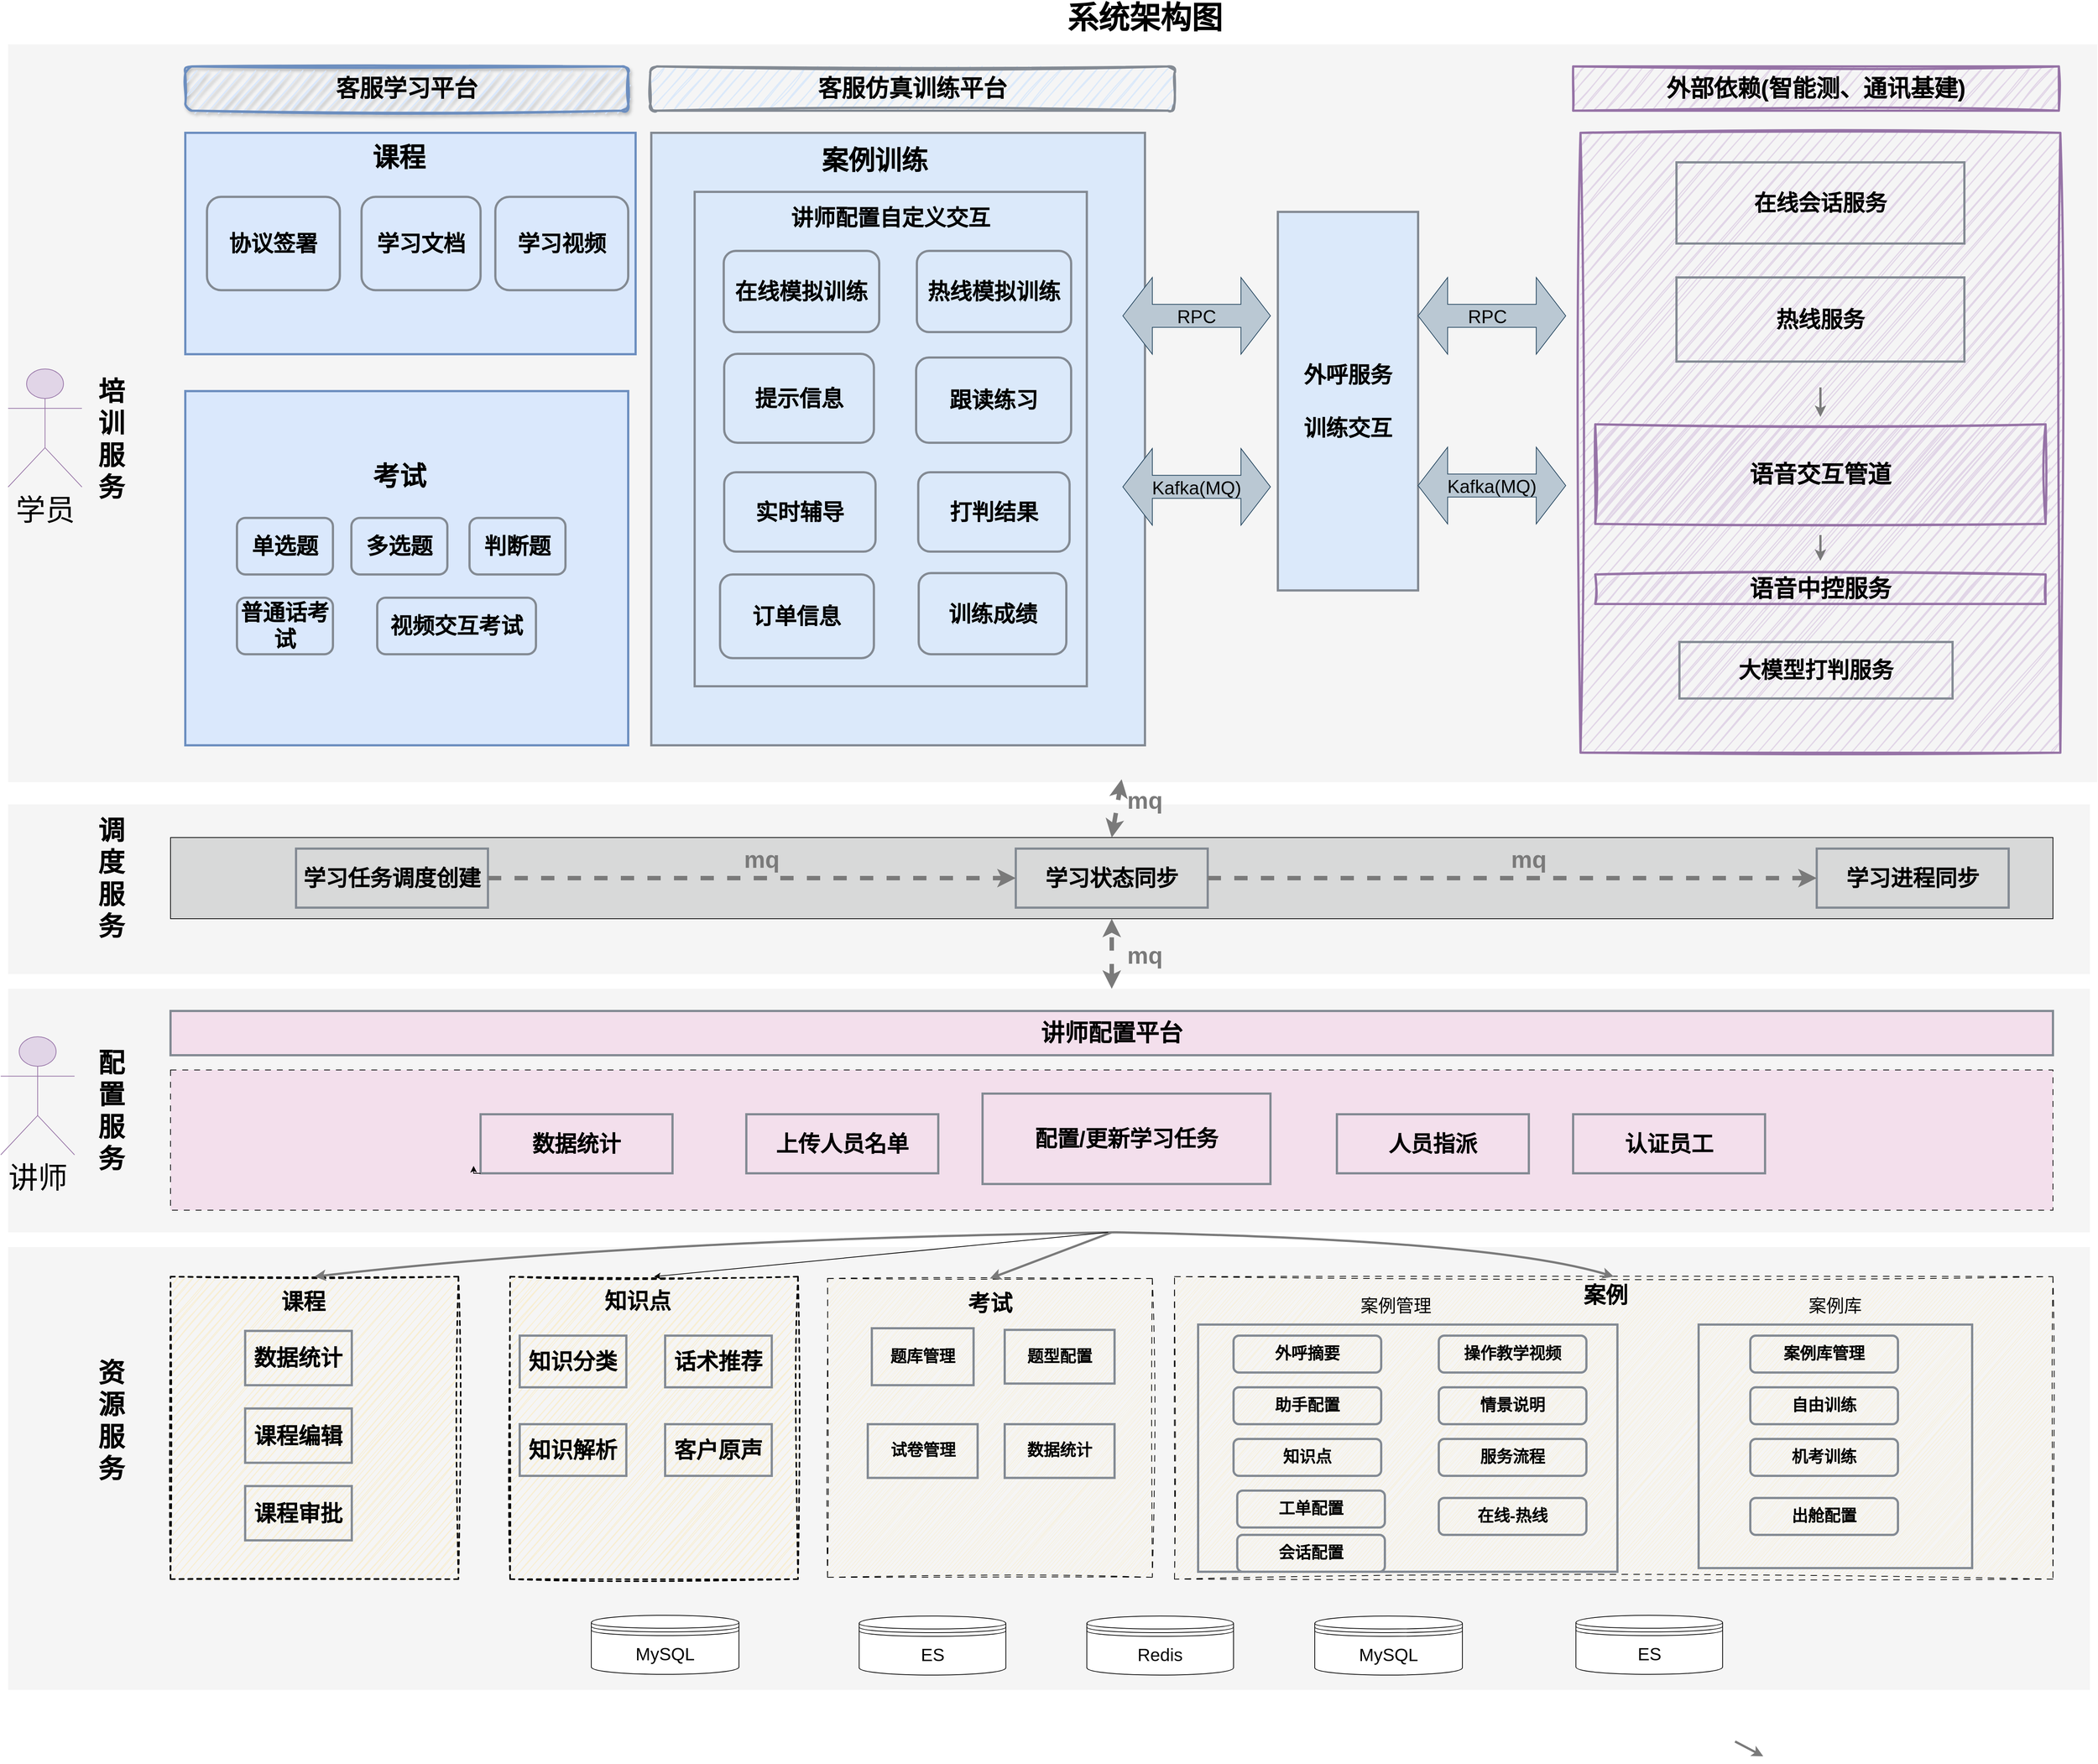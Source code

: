 <mxfile version="24.8.6">
  <diagram name="第 1 页" id="A-eHHzK-GCT5FrcxM3si">
    <mxGraphModel dx="4168" dy="3445" grid="1" gridSize="10" guides="1" tooltips="1" connect="1" arrows="1" fold="1" page="1" pageScale="1" pageWidth="827" pageHeight="1169" math="0" shadow="0">
      <root>
        <mxCell id="0" />
        <mxCell id="1" parent="0" />
        <mxCell id="sV2P0FJGSlzIeBvPtXu7-1" value="" style="rounded=0;whiteSpace=wrap;html=1;strokeColor=none;fillColor=#F5F5F5;" parent="1" vertex="1">
          <mxGeometry x="30" y="670" width="2820" height="600" as="geometry" />
        </mxCell>
        <mxCell id="sV2P0FJGSlzIeBvPtXu7-2" value="" style="rounded=0;whiteSpace=wrap;html=1;dashed=1;dashPattern=8 8;fillColor=#F8EED1;sketch=1;curveFitting=1;jiggle=2;" parent="1" vertex="1">
          <mxGeometry x="1610" y="710" width="1190" height="410" as="geometry" />
        </mxCell>
        <mxCell id="sV2P0FJGSlzIeBvPtXu7-4" value="" style="rounded=0;whiteSpace=wrap;html=1;strokeColor=none;fillColor=#F5F5F5;" parent="1" vertex="1">
          <mxGeometry x="30" y="70" width="2820" height="230" as="geometry" />
        </mxCell>
        <mxCell id="sV2P0FJGSlzIeBvPtXu7-5" value="" style="rounded=0;whiteSpace=wrap;html=1;fillColor=#D8D9D9;" parent="1" vertex="1">
          <mxGeometry x="250" y="115" width="2550" height="110" as="geometry" />
        </mxCell>
        <mxCell id="sV2P0FJGSlzIeBvPtXu7-6" value="" style="rounded=0;whiteSpace=wrap;html=1;strokeColor=none;fillColor=#F5F5F5;" parent="1" vertex="1">
          <mxGeometry x="30" y="320" width="2820" height="330" as="geometry" />
        </mxCell>
        <mxCell id="sV2P0FJGSlzIeBvPtXu7-7" value="" style="rounded=0;whiteSpace=wrap;html=1;strokeColor=none;fillColor=#F5F5F5;" parent="1" vertex="1">
          <mxGeometry x="30" y="-960" width="2830" height="1000" as="geometry" />
        </mxCell>
        <mxCell id="sV2P0FJGSlzIeBvPtXu7-8" value="&lt;b style=&quot;&quot;&gt;&lt;font style=&quot;font-size: 36px;&quot;&gt;资源服务&lt;/font&gt;&lt;/b&gt;" style="text;html=1;align=center;verticalAlign=middle;whiteSpace=wrap;rounded=0;" parent="1" vertex="1">
          <mxGeometry x="150" y="740" width="40" height="330" as="geometry" />
        </mxCell>
        <mxCell id="sV2P0FJGSlzIeBvPtXu7-9" value="&lt;span style=&quot;font-size: 36px;&quot;&gt;&lt;b&gt;培训服务&lt;/b&gt;&lt;/span&gt;" style="text;html=1;align=center;verticalAlign=middle;whiteSpace=wrap;rounded=0;" parent="1" vertex="1">
          <mxGeometry x="150" y="-495" width="40" height="140" as="geometry" />
        </mxCell>
        <mxCell id="sV2P0FJGSlzIeBvPtXu7-10" value="&lt;font size=&quot;1&quot; style=&quot;&quot;&gt;&lt;b style=&quot;font-size: 42px;&quot;&gt;系统架构图&lt;/b&gt;&lt;/font&gt;" style="text;html=1;align=center;verticalAlign=middle;whiteSpace=wrap;rounded=0;" parent="1" vertex="1">
          <mxGeometry x="1365" y="-1010" width="410" height="30" as="geometry" />
        </mxCell>
        <mxCell id="sV2P0FJGSlzIeBvPtXu7-11" value="&lt;font size=&quot;1&quot; style=&quot;&quot;&gt;&lt;b style=&quot;font-size: 32px;&quot;&gt;客服仿真训练平台&lt;/b&gt;&lt;/font&gt;" style="rounded=1;whiteSpace=wrap;html=1;fillColor=#DBE9FA;strokeColor=#838A93;strokeWidth=3;shadow=0;sketch=1;curveFitting=1;jiggle=2;" parent="1" vertex="1">
          <mxGeometry x="900" y="-930" width="710" height="60" as="geometry" />
        </mxCell>
        <mxCell id="sV2P0FJGSlzIeBvPtXu7-12" value="&lt;b style=&quot;&quot;&gt;&lt;font style=&quot;font-size: 32px;&quot;&gt;讲师配置平台&lt;/font&gt;&lt;/b&gt;" style="rounded=0;whiteSpace=wrap;html=1;strokeColor=#838A93;fillColor=#F3DFEC;strokeWidth=3;" parent="1" vertex="1">
          <mxGeometry x="250" y="350" width="2550" height="60" as="geometry" />
        </mxCell>
        <mxCell id="sV2P0FJGSlzIeBvPtXu7-13" value="" style="rounded=0;whiteSpace=wrap;html=1;fillColor=#dae8fc;strokeColor=#6c8ebf;strokeWidth=3;" parent="1" vertex="1">
          <mxGeometry x="270" y="-840" width="610" height="300" as="geometry" />
        </mxCell>
        <mxCell id="sV2P0FJGSlzIeBvPtXu7-14" value="&lt;font size=&quot;1&quot; style=&quot;&quot;&gt;&lt;b style=&quot;font-size: 36px;&quot;&gt;课程&lt;/b&gt;&lt;/font&gt;" style="text;html=1;align=center;verticalAlign=middle;whiteSpace=wrap;rounded=0;" parent="1" vertex="1">
          <mxGeometry x="479.38" y="-821.87" width="161.25" height="30" as="geometry" />
        </mxCell>
        <mxCell id="sV2P0FJGSlzIeBvPtXu7-15" value="&lt;span style=&quot;font-size: 36px;&quot;&gt;&lt;b&gt;调度服务&lt;/b&gt;&lt;/span&gt;" style="text;html=1;align=center;verticalAlign=middle;whiteSpace=wrap;rounded=0;" parent="1" vertex="1">
          <mxGeometry x="150" y="100" width="40" height="140" as="geometry" />
        </mxCell>
        <mxCell id="sV2P0FJGSlzIeBvPtXu7-16" value="&lt;b style=&quot;&quot;&gt;&lt;font style=&quot;font-size: 36px;&quot;&gt;配置服务&lt;/font&gt;&lt;/b&gt;" style="text;html=1;align=center;verticalAlign=middle;whiteSpace=wrap;rounded=0;" parent="1" vertex="1">
          <mxGeometry x="150" y="415" width="40" height="140" as="geometry" />
        </mxCell>
        <mxCell id="sV2P0FJGSlzIeBvPtXu7-18" value="&lt;font size=&quot;1&quot; style=&quot;&quot;&gt;&lt;b style=&quot;font-size: 36px;&quot;&gt;内容包&lt;/b&gt;&lt;/font&gt;" style="text;html=1;align=center;verticalAlign=middle;whiteSpace=wrap;rounded=0;" parent="1" vertex="1">
          <mxGeometry x="2111.25" y="450" width="127.5" height="30" as="geometry" />
        </mxCell>
        <mxCell id="sV2P0FJGSlzIeBvPtXu7-19" value="" style="rounded=0;whiteSpace=wrap;html=1;dashed=1;dashPattern=8 8;fillColor=#F3DFEC;" parent="1" vertex="1">
          <mxGeometry x="250" y="430" width="2550" height="190" as="geometry" />
        </mxCell>
        <mxCell id="sV2P0FJGSlzIeBvPtXu7-22" value="" style="rounded=0;whiteSpace=wrap;html=1;fillColor=#DBE9FA;strokeColor=#838A93;strokeWidth=3;" parent="1" vertex="1">
          <mxGeometry x="901.25" y="-840" width="668.75" height="830" as="geometry" />
        </mxCell>
        <mxCell id="sV2P0FJGSlzIeBvPtXu7-23" value="&lt;b style=&quot;&quot;&gt;&lt;font style=&quot;font-size: 36px;&quot;&gt;案例训练&lt;/font&gt;&lt;/b&gt;" style="text;html=1;align=center;verticalAlign=middle;whiteSpace=wrap;rounded=0;" parent="1" vertex="1">
          <mxGeometry x="1130.93" y="-821.87" width="145.62" height="38.13" as="geometry" />
        </mxCell>
        <mxCell id="sV2P0FJGSlzIeBvPtXu7-24" value="&lt;font size=&quot;1&quot; style=&quot;&quot;&gt;&lt;b style=&quot;font-size: 32px;&quot;&gt;客服学习平台&lt;/b&gt;&lt;/font&gt;" style="rounded=1;whiteSpace=wrap;html=1;fillColor=#dae8fc;strokeColor=#6c8ebf;strokeWidth=3;sketch=1;curveFitting=1;jiggle=2;shadow=1;" parent="1" vertex="1">
          <mxGeometry x="270" y="-930" width="600" height="60" as="geometry" />
        </mxCell>
        <mxCell id="sV2P0FJGSlzIeBvPtXu7-25" value="&lt;span style=&quot;font-size: 30px;&quot;&gt;&lt;b&gt;认证员工&lt;/b&gt;&lt;/span&gt;" style="rounded=0;whiteSpace=wrap;html=1;strokeColor=#838A93;fillColor=none;strokeWidth=3;" parent="1" vertex="1">
          <mxGeometry x="2150" y="490" width="260" height="80" as="geometry" />
        </mxCell>
        <mxCell id="sV2P0FJGSlzIeBvPtXu7-26" value="&lt;b style=&quot;&quot;&gt;&lt;font style=&quot;font-size: 30px;&quot;&gt;数据统计&lt;/font&gt;&lt;/b&gt;" style="rounded=0;whiteSpace=wrap;html=1;strokeColor=#838A93;fillColor=none;strokeWidth=3;" parent="1" vertex="1">
          <mxGeometry x="670" y="490" width="260" height="80" as="geometry" />
        </mxCell>
        <mxCell id="sV2P0FJGSlzIeBvPtXu7-27" value="&lt;b style=&quot;&quot;&gt;&lt;font style=&quot;font-size: 30px;&quot;&gt;人员指派&lt;/font&gt;&lt;/b&gt;" style="rounded=0;whiteSpace=wrap;html=1;strokeColor=#838A93;fillColor=none;strokeWidth=3;" parent="1" vertex="1">
          <mxGeometry x="1830" y="490" width="260" height="80" as="geometry" />
        </mxCell>
        <mxCell id="sV2P0FJGSlzIeBvPtXu7-28" value="&lt;b style=&quot;&quot;&gt;&lt;font style=&quot;font-size: 30px;&quot;&gt;上传人员名单&lt;/font&gt;&lt;/b&gt;" style="rounded=0;whiteSpace=wrap;html=1;strokeColor=#838A93;fillColor=none;strokeWidth=3;" parent="1" vertex="1">
          <mxGeometry x="1030" y="490" width="260" height="80" as="geometry" />
        </mxCell>
        <mxCell id="sV2P0FJGSlzIeBvPtXu7-29" value="&lt;b style=&quot;&quot;&gt;&lt;font style=&quot;font-size: 30px;&quot;&gt;配置/更新学习任务&lt;/font&gt;&lt;/b&gt;" style="rounded=0;whiteSpace=wrap;html=1;strokeColor=#838A93;fillColor=none;strokeWidth=3;" parent="1" vertex="1">
          <mxGeometry x="1350" y="462" width="390" height="122.5" as="geometry" />
        </mxCell>
        <mxCell id="sV2P0FJGSlzIeBvPtXu7-44" value="" style="group;sketch=1;curveFitting=1;jiggle=2;" parent="1" vertex="1" connectable="0">
          <mxGeometry x="1140" y="712.5" width="440" height="405" as="geometry" />
        </mxCell>
        <mxCell id="sV2P0FJGSlzIeBvPtXu7-45" value="" style="rounded=0;whiteSpace=wrap;html=1;dashed=1;dashPattern=8 8;fillColor=#F8EED1;sketch=1;curveFitting=1;jiggle=2;" parent="sV2P0FJGSlzIeBvPtXu7-44" vertex="1">
          <mxGeometry width="440.0" height="405" as="geometry" />
        </mxCell>
        <mxCell id="sV2P0FJGSlzIeBvPtXu7-46" value="&lt;font size=&quot;1&quot; style=&quot;&quot;&gt;&lt;b style=&quot;font-size: 30px;&quot;&gt;考试&lt;/b&gt;&lt;/font&gt;" style="text;html=1;align=center;verticalAlign=middle;whiteSpace=wrap;rounded=0;" parent="sV2P0FJGSlzIeBvPtXu7-44" vertex="1">
          <mxGeometry x="183.554" y="19.286" width="72.892" height="28.929" as="geometry" />
        </mxCell>
        <mxCell id="sV2P0FJGSlzIeBvPtXu7-47" value="&lt;span style=&quot;font-size: 22px;&quot;&gt;&lt;b&gt;题型配置&lt;/b&gt;&lt;/span&gt;" style="rounded=0;whiteSpace=wrap;html=1;strokeColor=#838A93;fillColor=none;strokeWidth=3;" parent="sV2P0FJGSlzIeBvPtXu7-44" vertex="1">
          <mxGeometry x="240" y="69.68" width="148.8" height="72.77" as="geometry" />
        </mxCell>
        <mxCell id="sV2P0FJGSlzIeBvPtXu7-48" value="&lt;span style=&quot;font-size: 22px;&quot;&gt;&lt;b&gt;题库管理&lt;/b&gt;&lt;/span&gt;" style="rounded=0;whiteSpace=wrap;html=1;strokeColor=#838A93;fillColor=none;strokeWidth=3;" parent="sV2P0FJGSlzIeBvPtXu7-44" vertex="1">
          <mxGeometry x="60.004" y="67.498" width="137.831" height="77.143" as="geometry" />
        </mxCell>
        <mxCell id="sV2P0FJGSlzIeBvPtXu7-228" value="&lt;span style=&quot;font-size: 22px;&quot;&gt;&lt;b&gt;试卷管理&lt;/b&gt;&lt;/span&gt;" style="rounded=0;whiteSpace=wrap;html=1;strokeColor=#838A93;fillColor=none;strokeWidth=3;" parent="sV2P0FJGSlzIeBvPtXu7-44" vertex="1">
          <mxGeometry x="54.52" y="197.5" width="148.8" height="72.77" as="geometry" />
        </mxCell>
        <mxCell id="sV2P0FJGSlzIeBvPtXu7-229" value="&lt;span style=&quot;font-size: 22px;&quot;&gt;&lt;b&gt;数据统计&lt;/b&gt;&lt;/span&gt;" style="rounded=0;whiteSpace=wrap;html=1;strokeColor=#838A93;fillColor=none;strokeWidth=3;" parent="sV2P0FJGSlzIeBvPtXu7-44" vertex="1">
          <mxGeometry x="240" y="197.5" width="148.8" height="72.77" as="geometry" />
        </mxCell>
        <mxCell id="sV2P0FJGSlzIeBvPtXu7-56" value="" style="group;sketch=1;curveFitting=1;jiggle=2;shadow=0;" parent="1" vertex="1" connectable="0">
          <mxGeometry x="250" y="710" width="390" height="410" as="geometry" />
        </mxCell>
        <mxCell id="sV2P0FJGSlzIeBvPtXu7-57" value="" style="rounded=0;whiteSpace=wrap;html=1;dashed=1;fillColor=#F8EED1;strokeWidth=2;sketch=1;curveFitting=1;jiggle=2;" parent="sV2P0FJGSlzIeBvPtXu7-56" vertex="1">
          <mxGeometry width="390" height="410" as="geometry" />
        </mxCell>
        <mxCell id="sV2P0FJGSlzIeBvPtXu7-58" value="&lt;font size=&quot;1&quot; style=&quot;&quot;&gt;&lt;b style=&quot;font-size: 30px;&quot;&gt;课程&lt;/b&gt;&lt;/font&gt;" style="text;html=1;align=center;verticalAlign=middle;whiteSpace=wrap;rounded=0;" parent="sV2P0FJGSlzIeBvPtXu7-56" vertex="1">
          <mxGeometry x="140" y="19.52" width="80" height="29.29" as="geometry" />
        </mxCell>
        <mxCell id="sV2P0FJGSlzIeBvPtXu7-214" value="&lt;b style=&quot;&quot;&gt;&lt;font style=&quot;font-size: 30px;&quot;&gt;数据统计&lt;/font&gt;&lt;/b&gt;" style="rounded=0;whiteSpace=wrap;html=1;strokeColor=#838A93;fillColor=none;strokeWidth=3;" parent="sV2P0FJGSlzIeBvPtXu7-56" vertex="1">
          <mxGeometry x="101.111" y="73.59" width="144.444" height="73.59" as="geometry" />
        </mxCell>
        <mxCell id="sV2P0FJGSlzIeBvPtXu7-215" value="&lt;b style=&quot;&quot;&gt;&lt;font style=&quot;font-size: 30px;&quot;&gt;课程编辑&lt;/font&gt;&lt;/b&gt;" style="rounded=0;whiteSpace=wrap;html=1;strokeColor=#838A93;fillColor=none;strokeWidth=3;" parent="sV2P0FJGSlzIeBvPtXu7-56" vertex="1">
          <mxGeometry x="101.106" y="178.718" width="144.444" height="73.59" as="geometry" />
        </mxCell>
        <mxCell id="sV2P0FJGSlzIeBvPtXu7-216" value="&lt;span style=&quot;font-size: 30px;&quot;&gt;&lt;b&gt;课程审批&lt;/b&gt;&lt;/span&gt;" style="rounded=0;whiteSpace=wrap;html=1;strokeColor=#838A93;fillColor=none;strokeWidth=3;" parent="sV2P0FJGSlzIeBvPtXu7-56" vertex="1">
          <mxGeometry x="101.106" y="283.846" width="144.444" height="73.59" as="geometry" />
        </mxCell>
        <mxCell id="sV2P0FJGSlzIeBvPtXu7-82" value="&lt;b style=&quot;&quot;&gt;&lt;font style=&quot;font-size: 30px;&quot;&gt;学习任务调度创建&lt;/font&gt;&lt;/b&gt;" style="rounded=0;whiteSpace=wrap;html=1;strokeColor=#838A93;fillColor=none;strokeWidth=3;" parent="1" vertex="1">
          <mxGeometry x="420" y="130" width="260" height="80" as="geometry" />
        </mxCell>
        <mxCell id="sV2P0FJGSlzIeBvPtXu7-83" value="&lt;b style=&quot;&quot;&gt;&lt;font style=&quot;font-size: 30px;&quot;&gt;学习状态同步&lt;/font&gt;&lt;/b&gt;" style="rounded=0;whiteSpace=wrap;html=1;strokeColor=#838A93;fillColor=none;strokeWidth=3;" parent="1" vertex="1">
          <mxGeometry x="1395" y="130" width="260" height="80" as="geometry" />
        </mxCell>
        <mxCell id="sV2P0FJGSlzIeBvPtXu7-84" value="&lt;b style=&quot;&quot;&gt;&lt;font style=&quot;font-size: 30px;&quot;&gt;学习进程同步&lt;/font&gt;&lt;/b&gt;" style="rounded=0;whiteSpace=wrap;html=1;strokeColor=#838A93;fillColor=none;strokeWidth=3;" parent="1" vertex="1">
          <mxGeometry x="2480" y="130" width="260" height="80" as="geometry" />
        </mxCell>
        <mxCell id="sV2P0FJGSlzIeBvPtXu7-85" value="&lt;font color=&quot;#7a7a7a&quot; style=&quot;font-size: 32px;&quot;&gt;&lt;b&gt;mq&lt;/b&gt;&lt;/font&gt;" style="text;html=1;align=center;verticalAlign=middle;whiteSpace=wrap;rounded=0;" parent="1" vertex="1">
          <mxGeometry x="1540" y="260" width="60" height="30" as="geometry" />
        </mxCell>
        <mxCell id="sV2P0FJGSlzIeBvPtXu7-86" value="" style="rounded=0;whiteSpace=wrap;html=1;fillColor=#e1d5e7;strokeColor=#9673a6;strokeWidth=3;shadow=0;glass=0;sketch=1;curveFitting=1;jiggle=2;" parent="1" vertex="1">
          <mxGeometry x="2160" y="-840" width="650" height="840" as="geometry" />
        </mxCell>
        <mxCell id="sV2P0FJGSlzIeBvPtXu7-88" value="" style="rounded=0;whiteSpace=wrap;html=1;fillColor=#dae8fc;strokeColor=#6c8ebf;strokeWidth=3;" parent="1" vertex="1">
          <mxGeometry x="270" y="-490" width="600" height="480" as="geometry" />
        </mxCell>
        <mxCell id="sV2P0FJGSlzIeBvPtXu7-89" value="&lt;font size=&quot;1&quot; style=&quot;&quot;&gt;&lt;b style=&quot;font-size: 36px;&quot;&gt;考试&lt;/b&gt;&lt;/font&gt;" style="text;html=1;align=center;verticalAlign=middle;whiteSpace=wrap;rounded=0;" parent="1" vertex="1">
          <mxGeometry x="498.75" y="-390" width="122.5" height="30" as="geometry" />
        </mxCell>
        <mxCell id="sV2P0FJGSlzIeBvPtXu7-91" value="&lt;font color=&quot;#7a7a7a&quot; style=&quot;font-size: 32px;&quot;&gt;&lt;b&gt;mq&lt;/b&gt;&lt;/font&gt;" style="text;html=1;align=center;verticalAlign=middle;whiteSpace=wrap;rounded=0;" parent="1" vertex="1">
          <mxGeometry x="1540" y="50" width="60" height="30" as="geometry" />
        </mxCell>
        <mxCell id="sV2P0FJGSlzIeBvPtXu7-92" value="" style="endArrow=classic;startArrow=classic;html=1;rounded=0;exitX=0.5;exitY=0;exitDx=0;exitDy=0;strokeWidth=6;dashed=1;strokeColor=#7A7A7A;entryX=0.533;entryY=0.996;entryDx=0;entryDy=0;entryPerimeter=0;" parent="1" source="sV2P0FJGSlzIeBvPtXu7-5" target="sV2P0FJGSlzIeBvPtXu7-7" edge="1">
          <mxGeometry width="50" height="50" relative="1" as="geometry">
            <mxPoint x="1790" y="180" as="sourcePoint" />
            <mxPoint x="1525" y="50" as="targetPoint" />
          </mxGeometry>
        </mxCell>
        <mxCell id="sV2P0FJGSlzIeBvPtXu7-93" value="" style="endArrow=classic;startArrow=classic;html=1;rounded=0;entryX=0.5;entryY=1;entryDx=0;entryDy=0;strokeWidth=6;strokeColor=#7A7A7A;dashed=1;" parent="1" target="sV2P0FJGSlzIeBvPtXu7-5" edge="1">
          <mxGeometry width="50" height="50" relative="1" as="geometry">
            <mxPoint x="1525" y="320" as="sourcePoint" />
            <mxPoint x="1840" y="130" as="targetPoint" />
          </mxGeometry>
        </mxCell>
        <mxCell id="sV2P0FJGSlzIeBvPtXu7-94" value="&lt;b style=&quot;font-size: 30px;&quot;&gt;外呼服务&lt;/b&gt;&lt;div&gt;&lt;span style=&quot;font-size: 30px;&quot;&gt;&lt;b&gt;&lt;br&gt;&lt;/b&gt;&lt;/span&gt;&lt;div&gt;&lt;span style=&quot;font-size: 30px;&quot;&gt;&lt;b&gt;训练交互&lt;/b&gt;&lt;/span&gt;&lt;/div&gt;&lt;/div&gt;" style="rounded=0;whiteSpace=wrap;html=1;fillColor=#DBE9FA;strokeColor=#838A93;strokeWidth=3;" parent="1" vertex="1">
          <mxGeometry x="1750" y="-732.86" width="190" height="513" as="geometry" />
        </mxCell>
        <mxCell id="sV2P0FJGSlzIeBvPtXu7-95" value="" style="rounded=0;whiteSpace=wrap;html=1;strokeColor=#838A93;strokeWidth=3;fillColor=none;" parent="1" vertex="1">
          <mxGeometry x="960" y="-760" width="531.25" height="670" as="geometry" />
        </mxCell>
        <mxCell id="sV2P0FJGSlzIeBvPtXu7-96" value="&lt;font style=&quot;font-size: 30px;&quot;&gt;&lt;b&gt;提示信息&lt;/b&gt;&lt;/font&gt;" style="rounded=1;whiteSpace=wrap;html=1;strokeColor=#838A93;strokeWidth=3;fillColor=none;" parent="1" vertex="1">
          <mxGeometry x="1000" y="-540.5" width="202.81" height="120.5" as="geometry" />
        </mxCell>
        <mxCell id="sV2P0FJGSlzIeBvPtXu7-97" value="&lt;font style=&quot;font-size: 30px;&quot;&gt;&lt;b&gt;实时辅导&lt;/b&gt;&lt;/font&gt;" style="rounded=1;whiteSpace=wrap;html=1;strokeColor=#838A93;strokeWidth=3;fillColor=none;" parent="1" vertex="1">
          <mxGeometry x="1000" y="-380" width="205" height="107.5" as="geometry" />
        </mxCell>
        <mxCell id="sV2P0FJGSlzIeBvPtXu7-98" value="&lt;font style=&quot;font-size: 30px;&quot;&gt;&lt;b&gt;跟读练习&lt;/b&gt;&lt;/font&gt;" style="rounded=1;whiteSpace=wrap;html=1;strokeColor=#838A93;strokeWidth=3;fillColor=none;" parent="1" vertex="1">
          <mxGeometry x="1260" y="-535.5" width="210" height="115.5" as="geometry" />
        </mxCell>
        <mxCell id="sV2P0FJGSlzIeBvPtXu7-99" value="&lt;span style=&quot;font-size: 30px;&quot;&gt;&lt;b&gt;打判结果&lt;/b&gt;&lt;/span&gt;" style="rounded=1;whiteSpace=wrap;html=1;strokeColor=#838A93;strokeWidth=3;fillColor=none;" parent="1" vertex="1">
          <mxGeometry x="1262.88" y="-380" width="205" height="107.5" as="geometry" />
        </mxCell>
        <mxCell id="sV2P0FJGSlzIeBvPtXu7-100" value="&lt;font style=&quot;font-size: 30px;&quot;&gt;&lt;b&gt;订单信息&lt;/b&gt;&lt;/font&gt;" style="rounded=1;whiteSpace=wrap;html=1;strokeColor=#838A93;strokeWidth=3;fillColor=none;" parent="1" vertex="1">
          <mxGeometry x="994.38" y="-241.55" width="208.43" height="113.43" as="geometry" />
        </mxCell>
        <mxCell id="sV2P0FJGSlzIeBvPtXu7-101" value="&lt;span style=&quot;font-size: 30px;&quot;&gt;&lt;b&gt;训练成绩&lt;/b&gt;&lt;/span&gt;" style="rounded=1;whiteSpace=wrap;html=1;strokeColor=#838A93;strokeWidth=3;fillColor=none;" parent="1" vertex="1">
          <mxGeometry x="1263.5" y="-243.43" width="200" height="110" as="geometry" />
        </mxCell>
        <mxCell id="sV2P0FJGSlzIeBvPtXu7-102" value="&lt;font size=&quot;1&quot; style=&quot;&quot;&gt;&lt;b style=&quot;font-size: 30px;&quot;&gt;讲师配置自定义交互&lt;/b&gt;&lt;/font&gt;" style="text;html=1;align=center;verticalAlign=middle;whiteSpace=wrap;rounded=0;" parent="1" vertex="1">
          <mxGeometry x="1055.93" y="-740" width="339.07" height="30" as="geometry" />
        </mxCell>
        <mxCell id="sV2P0FJGSlzIeBvPtXu7-105" value="&lt;font size=&quot;1&quot; style=&quot;&quot;&gt;&lt;b style=&quot;font-size: 32px;&quot;&gt;语音中控服务&lt;/b&gt;&lt;/font&gt;" style="rounded=0;whiteSpace=wrap;html=1;fillColor=#e1d5e7;strokeColor=#9673a6;strokeWidth=3;sketch=1;curveFitting=1;jiggle=2;" parent="1" vertex="1">
          <mxGeometry x="2180" y="-241.55" width="610" height="40" as="geometry" />
        </mxCell>
        <mxCell id="sV2P0FJGSlzIeBvPtXu7-120" value="&lt;span style=&quot;font-size: 30px;&quot;&gt;&lt;b&gt;大模型打判服务&lt;/b&gt;&lt;/span&gt;" style="rounded=0;whiteSpace=wrap;html=1;strokeColor=#838A93;strokeWidth=3;fillColor=none;" parent="1" vertex="1">
          <mxGeometry x="2294" y="-150" width="370" height="76.57" as="geometry" />
        </mxCell>
        <mxCell id="sV2P0FJGSlzIeBvPtXu7-123" value="&lt;font size=&quot;1&quot; style=&quot;&quot;&gt;&lt;b style=&quot;font-size: 32px;&quot;&gt;语音交互管道&lt;/b&gt;&lt;/font&gt;" style="rounded=0;whiteSpace=wrap;html=1;fillColor=#e1d5e7;strokeColor=#9673a6;strokeWidth=3;sketch=1;curveFitting=1;jiggle=2;" parent="1" vertex="1">
          <mxGeometry x="2180" y="-445" width="610" height="135" as="geometry" />
        </mxCell>
        <mxCell id="sV2P0FJGSlzIeBvPtXu7-135" value="&lt;span style=&quot;font-size: 30px;&quot;&gt;&lt;b&gt;协议签署&lt;/b&gt;&lt;/span&gt;" style="rounded=1;whiteSpace=wrap;html=1;strokeColor=#838A93;strokeWidth=3;fillColor=none;" parent="1" vertex="1">
          <mxGeometry x="299.38" y="-753.21" width="180" height="126.41" as="geometry" />
        </mxCell>
        <mxCell id="sV2P0FJGSlzIeBvPtXu7-136" value="&lt;font style=&quot;font-size: 30px;&quot;&gt;&lt;b&gt;学习视频&lt;/b&gt;&lt;/font&gt;" style="rounded=1;whiteSpace=wrap;html=1;strokeColor=#838A93;strokeWidth=3;fillColor=none;" parent="1" vertex="1">
          <mxGeometry x="690" y="-753.21" width="180" height="126.41" as="geometry" />
        </mxCell>
        <mxCell id="sV2P0FJGSlzIeBvPtXu7-139" value="&lt;font style=&quot;font-size: 30px;&quot;&gt;&lt;b&gt;学习文档&lt;/b&gt;&lt;/font&gt;" style="rounded=1;whiteSpace=wrap;html=1;strokeColor=#838A93;strokeWidth=3;fillColor=none;" parent="1" vertex="1">
          <mxGeometry x="508.75" y="-753.21" width="161.25" height="126.41" as="geometry" />
        </mxCell>
        <mxCell id="sV2P0FJGSlzIeBvPtXu7-140" value="&lt;span style=&quot;font-size: 30px;&quot;&gt;&lt;b&gt;单选题&lt;/b&gt;&lt;/span&gt;" style="rounded=1;whiteSpace=wrap;html=1;strokeColor=#838A93;strokeWidth=3;fillColor=none;" parent="1" vertex="1">
          <mxGeometry x="340" y="-318.12" width="130" height="76.57" as="geometry" />
        </mxCell>
        <mxCell id="sV2P0FJGSlzIeBvPtXu7-141" value="&lt;span style=&quot;font-size: 30px;&quot;&gt;&lt;b&gt;多选题&lt;/b&gt;&lt;/span&gt;" style="rounded=1;whiteSpace=wrap;html=1;strokeColor=#838A93;strokeWidth=3;fillColor=none;" parent="1" vertex="1">
          <mxGeometry x="495" y="-318.12" width="130" height="76.57" as="geometry" />
        </mxCell>
        <mxCell id="sV2P0FJGSlzIeBvPtXu7-142" value="&lt;span style=&quot;font-size: 30px;&quot;&gt;&lt;b&gt;判断题&lt;/b&gt;&lt;/span&gt;" style="rounded=1;whiteSpace=wrap;html=1;strokeColor=#838A93;strokeWidth=3;fillColor=none;" parent="1" vertex="1">
          <mxGeometry x="655" y="-318.12" width="130" height="76.57" as="geometry" />
        </mxCell>
        <mxCell id="sV2P0FJGSlzIeBvPtXu7-143" value="&lt;span style=&quot;font-size: 30px;&quot;&gt;&lt;b&gt;普通话考试&lt;/b&gt;&lt;/span&gt;" style="rounded=1;whiteSpace=wrap;html=1;strokeColor=#838A93;strokeWidth=3;fillColor=none;" parent="1" vertex="1">
          <mxGeometry x="340" y="-210" width="130" height="76.57" as="geometry" />
        </mxCell>
        <mxCell id="sV2P0FJGSlzIeBvPtXu7-144" value="&lt;span style=&quot;font-size: 30px;&quot;&gt;&lt;b&gt;视频交互考试&lt;/b&gt;&lt;/span&gt;" style="rounded=1;whiteSpace=wrap;html=1;strokeColor=#838A93;strokeWidth=3;fillColor=none;" parent="1" vertex="1">
          <mxGeometry x="530" y="-210" width="215" height="76.57" as="geometry" />
        </mxCell>
        <mxCell id="sV2P0FJGSlzIeBvPtXu7-145" value="" style="endArrow=classic;html=1;rounded=0;entryX=0.5;entryY=0;entryDx=0;entryDy=0;curved=1;strokeWidth=3;strokeColor=#7A7A7A;" parent="1" target="sV2P0FJGSlzIeBvPtXu7-57" edge="1">
          <mxGeometry width="50" height="50" relative="1" as="geometry">
            <mxPoint x="1530" y="650" as="sourcePoint" />
            <mxPoint x="1870" y="720" as="targetPoint" />
            <Array as="points">
              <mxPoint x="880" y="660" />
            </Array>
          </mxGeometry>
        </mxCell>
        <mxCell id="sV2P0FJGSlzIeBvPtXu7-146" value="" style="endArrow=classic;html=1;rounded=0;entryX=0.5;entryY=0;entryDx=0;entryDy=0;strokeWidth=3;strokeColor=#7A7A7A;curved=1;" parent="1" target="sV2P0FJGSlzIeBvPtXu7-2" edge="1">
          <mxGeometry width="50" height="50" relative="1" as="geometry">
            <mxPoint x="1530" y="650" as="sourcePoint" />
            <mxPoint x="1870" y="720" as="targetPoint" />
            <Array as="points">
              <mxPoint x="2040" y="660" />
            </Array>
          </mxGeometry>
        </mxCell>
        <mxCell id="sV2P0FJGSlzIeBvPtXu7-147" value="" style="endArrow=classic;html=1;rounded=0;entryX=0.5;entryY=0;entryDx=0;entryDy=0;strokeColor=#7A7A7A;strokeWidth=3;" parent="1" target="sV2P0FJGSlzIeBvPtXu7-45" edge="1">
          <mxGeometry width="50" height="50" relative="1" as="geometry">
            <mxPoint x="1525" y="650" as="sourcePoint" />
            <mxPoint x="1870" y="720" as="targetPoint" />
          </mxGeometry>
        </mxCell>
        <mxCell id="sV2P0FJGSlzIeBvPtXu7-150" value="" style="endArrow=classic;html=1;rounded=0;exitX=1;exitY=0.5;exitDx=0;exitDy=0;entryX=0;entryY=0.5;entryDx=0;entryDy=0;strokeWidth=6;strokeColor=#7A7A7A;dashed=1;" parent="1" source="sV2P0FJGSlzIeBvPtXu7-82" target="sV2P0FJGSlzIeBvPtXu7-83" edge="1">
          <mxGeometry width="50" height="50" relative="1" as="geometry">
            <mxPoint x="1220" y="440" as="sourcePoint" />
            <mxPoint x="1270" y="390" as="targetPoint" />
          </mxGeometry>
        </mxCell>
        <mxCell id="sV2P0FJGSlzIeBvPtXu7-151" value="" style="endArrow=classic;html=1;rounded=0;exitX=1;exitY=0.5;exitDx=0;exitDy=0;entryX=0;entryY=0.5;entryDx=0;entryDy=0;strokeWidth=6;strokeColor=#7A7A7A;dashed=1;" parent="1" source="sV2P0FJGSlzIeBvPtXu7-83" target="sV2P0FJGSlzIeBvPtXu7-84" edge="1">
          <mxGeometry width="50" height="50" relative="1" as="geometry">
            <mxPoint x="1980" y="440" as="sourcePoint" />
            <mxPoint x="2030" y="390" as="targetPoint" />
          </mxGeometry>
        </mxCell>
        <mxCell id="sV2P0FJGSlzIeBvPtXu7-152" value="" style="endArrow=classic;html=1;rounded=0;exitX=0.5;exitY=1;exitDx=0;exitDy=0;entryX=0.5;entryY=0;entryDx=0;entryDy=0;strokeWidth=3;strokeColor=#7A7A7A;" parent="1" edge="1">
          <mxGeometry width="50" height="50" relative="1" as="geometry">
            <mxPoint x="2485" y="-495.0" as="sourcePoint" />
            <mxPoint x="2485" y="-455.0" as="targetPoint" />
          </mxGeometry>
        </mxCell>
        <mxCell id="sV2P0FJGSlzIeBvPtXu7-153" value="" style="endArrow=classic;html=1;rounded=0;exitX=0.5;exitY=1;exitDx=0;exitDy=0;strokeWidth=3;strokeColor=#7A7A7A;" parent="1" edge="1">
          <mxGeometry width="50" height="50" relative="1" as="geometry">
            <mxPoint x="2485" y="-295.0" as="sourcePoint" />
            <mxPoint x="2485" y="-260" as="targetPoint" />
          </mxGeometry>
        </mxCell>
        <mxCell id="sV2P0FJGSlzIeBvPtXu7-156" value="&lt;span style=&quot;font-size: 30px;&quot;&gt;&lt;b&gt;在线会话服务&lt;/b&gt;&lt;/span&gt;" style="rounded=0;whiteSpace=wrap;html=1;strokeColor=#838A93;strokeWidth=3;fillColor=none;" parent="1" vertex="1">
          <mxGeometry x="2290" y="-800" width="390" height="110" as="geometry" />
        </mxCell>
        <mxCell id="sV2P0FJGSlzIeBvPtXu7-158" value="&lt;span style=&quot;font-size: 30px;&quot;&gt;&lt;b&gt;热线服务&lt;/b&gt;&lt;/span&gt;" style="rounded=0;whiteSpace=wrap;html=1;strokeColor=#838A93;strokeWidth=3;fillColor=none;" parent="1" vertex="1">
          <mxGeometry x="2290" y="-644" width="390" height="114" as="geometry" />
        </mxCell>
        <mxCell id="sV2P0FJGSlzIeBvPtXu7-159" value="&lt;font size=&quot;1&quot; color=&quot;#7a7a7a&quot; style=&quot;&quot;&gt;&lt;b style=&quot;font-size: 32px;&quot;&gt;mq&lt;/b&gt;&lt;/font&gt;" style="text;html=1;align=center;verticalAlign=middle;whiteSpace=wrap;rounded=0;" parent="1" vertex="1">
          <mxGeometry x="1021.25" y="130" width="60" height="30" as="geometry" />
        </mxCell>
        <mxCell id="sV2P0FJGSlzIeBvPtXu7-160" value="&lt;font size=&quot;1&quot; color=&quot;#7a7a7a&quot; style=&quot;&quot;&gt;&lt;b style=&quot;font-size: 32px;&quot;&gt;mq&lt;/b&gt;&lt;/font&gt;" style="text;html=1;align=center;verticalAlign=middle;whiteSpace=wrap;rounded=0;" parent="1" vertex="1">
          <mxGeometry x="2060" y="130" width="60" height="30" as="geometry" />
        </mxCell>
        <mxCell id="sV2P0FJGSlzIeBvPtXu7-168" value="&lt;font size=&quot;1&quot; style=&quot;&quot;&gt;&lt;b style=&quot;font-size: 30px;&quot;&gt;案例&lt;/b&gt;&lt;/font&gt;" style="text;html=1;align=center;verticalAlign=middle;whiteSpace=wrap;rounded=0;" parent="1" vertex="1">
          <mxGeometry x="2130" y="720" width="127.5" height="30" as="geometry" />
        </mxCell>
        <mxCell id="sV2P0FJGSlzIeBvPtXu7-172" value="&lt;span style=&quot;font-size: 22px;&quot;&gt;&lt;b&gt;知识点&lt;/b&gt;&lt;/span&gt;" style="rounded=1;whiteSpace=wrap;html=1;strokeColor=#838A93;fillColor=none;strokeWidth=3;" parent="1" vertex="1">
          <mxGeometry x="1690" y="930" width="200" height="50" as="geometry" />
        </mxCell>
        <mxCell id="sV2P0FJGSlzIeBvPtXu7-176" value="" style="rounded=0;whiteSpace=wrap;html=1;strokeColor=#838A93;fillColor=none;strokeWidth=3;" parent="1" vertex="1">
          <mxGeometry x="1642" y="775" width="568" height="335" as="geometry" />
        </mxCell>
        <mxCell id="sV2P0FJGSlzIeBvPtXu7-182" value="&lt;span style=&quot;font-size: 22px;&quot;&gt;&lt;b&gt;会话配置&lt;/b&gt;&lt;/span&gt;" style="rounded=1;whiteSpace=wrap;html=1;strokeColor=#838A93;fillColor=none;strokeWidth=3;" parent="1" vertex="1">
          <mxGeometry x="1695" y="1060" width="200" height="50" as="geometry" />
        </mxCell>
        <mxCell id="sV2P0FJGSlzIeBvPtXu7-183" value="&lt;span style=&quot;font-size: 22px;&quot;&gt;&lt;b&gt;在线-热线&lt;/b&gt;&lt;/span&gt;" style="rounded=1;whiteSpace=wrap;html=1;strokeColor=#838A93;fillColor=none;strokeWidth=3;" parent="1" vertex="1">
          <mxGeometry x="1968" y="1010" width="200" height="50" as="geometry" />
        </mxCell>
        <mxCell id="sV2P0FJGSlzIeBvPtXu7-201" value="&lt;span style=&quot;font-size: 22px;&quot;&gt;&lt;b&gt;工单配置&lt;/b&gt;&lt;/span&gt;" style="rounded=1;whiteSpace=wrap;html=1;strokeColor=#838A93;fillColor=none;strokeWidth=3;" parent="1" vertex="1">
          <mxGeometry x="1695" y="1000" width="200" height="50" as="geometry" />
        </mxCell>
        <mxCell id="sV2P0FJGSlzIeBvPtXu7-203" value="&lt;span style=&quot;font-size: 22px;&quot;&gt;&lt;b&gt;助手配置&lt;/b&gt;&lt;/span&gt;" style="rounded=1;whiteSpace=wrap;html=1;strokeColor=#838A93;fillColor=none;strokeWidth=3;" parent="1" vertex="1">
          <mxGeometry x="1690" y="860" width="200" height="50" as="geometry" />
        </mxCell>
        <mxCell id="sV2P0FJGSlzIeBvPtXu7-204" value="&lt;span style=&quot;font-size: 22px;&quot;&gt;&lt;b&gt;外呼摘要&lt;/b&gt;&lt;/span&gt;" style="rounded=1;whiteSpace=wrap;html=1;strokeColor=#838A93;fillColor=none;strokeWidth=3;" parent="1" vertex="1">
          <mxGeometry x="1690" y="790" width="200" height="50" as="geometry" />
        </mxCell>
        <mxCell id="sV2P0FJGSlzIeBvPtXu7-206" value="" style="endArrow=classic;html=1;rounded=0;exitX=0.75;exitY=1;exitDx=0;exitDy=0;entryX=0.5;entryY=0;entryDx=0;entryDy=0;strokeWidth=3;strokeColor=#7A7A7A;" parent="1" edge="1">
          <mxGeometry width="50" height="50" relative="1" as="geometry">
            <mxPoint x="2369.375" y="1340" as="sourcePoint" />
            <mxPoint x="2407.5" y="1360" as="targetPoint" />
          </mxGeometry>
        </mxCell>
        <mxCell id="sV2P0FJGSlzIeBvPtXu7-208" value="&lt;font style=&quot;font-size: 24px;&quot;&gt;MySQL&lt;/font&gt;" style="shape=datastore;whiteSpace=wrap;html=1;" parent="1" vertex="1">
          <mxGeometry x="1800" y="1170" width="200" height="80" as="geometry" />
        </mxCell>
        <mxCell id="sV2P0FJGSlzIeBvPtXu7-209" value="&lt;font style=&quot;font-size: 24px;&quot;&gt;ES&lt;/font&gt;" style="shape=datastore;whiteSpace=wrap;html=1;" parent="1" vertex="1">
          <mxGeometry x="1182.81" y="1170" width="198.75" height="80" as="geometry" />
        </mxCell>
        <mxCell id="sV2P0FJGSlzIeBvPtXu7-217" value="" style="group;sketch=1;curveFitting=1;jiggle=2;" parent="1" vertex="1" connectable="0">
          <mxGeometry x="710" y="710" width="390" height="410" as="geometry" />
        </mxCell>
        <mxCell id="sV2P0FJGSlzIeBvPtXu7-218" value="" style="rounded=0;whiteSpace=wrap;html=1;dashed=1;fillColor=#F8EED1;strokeWidth=2;sketch=1;curveFitting=1;jiggle=2;" parent="sV2P0FJGSlzIeBvPtXu7-217" vertex="1">
          <mxGeometry width="390" height="410" as="geometry" />
        </mxCell>
        <mxCell id="sV2P0FJGSlzIeBvPtXu7-219" value="&lt;font size=&quot;1&quot; style=&quot;&quot;&gt;&lt;b style=&quot;font-size: 30px;&quot;&gt;知识点&lt;/b&gt;&lt;/font&gt;" style="text;html=1;align=center;verticalAlign=middle;whiteSpace=wrap;rounded=0;" parent="sV2P0FJGSlzIeBvPtXu7-217" vertex="1">
          <mxGeometry x="116.44" y="18.57" width="113.78" height="27.86" as="geometry" />
        </mxCell>
        <mxCell id="sV2P0FJGSlzIeBvPtXu7-220" value="&lt;span style=&quot;font-size: 30px;&quot;&gt;&lt;b&gt;知识分类&lt;/b&gt;&lt;/span&gt;" style="rounded=0;whiteSpace=wrap;html=1;strokeColor=#838A93;fillColor=none;strokeWidth=3;" parent="sV2P0FJGSlzIeBvPtXu7-217" vertex="1">
          <mxGeometry x="13.001" y="80" width="144.444" height="70" as="geometry" />
        </mxCell>
        <mxCell id="sV2P0FJGSlzIeBvPtXu7-221" value="&lt;span style=&quot;font-size: 30px;&quot;&gt;&lt;b&gt;话术推荐&lt;/b&gt;&lt;/span&gt;" style="rounded=0;whiteSpace=wrap;html=1;strokeColor=#838A93;fillColor=none;strokeWidth=3;" parent="sV2P0FJGSlzIeBvPtXu7-217" vertex="1">
          <mxGeometry x="209.996" y="80" width="144.444" height="70" as="geometry" />
        </mxCell>
        <mxCell id="sV2P0FJGSlzIeBvPtXu7-222" value="&lt;span style=&quot;font-size: 30px;&quot;&gt;&lt;b&gt;知识解析&lt;/b&gt;&lt;/span&gt;" style="rounded=0;whiteSpace=wrap;html=1;strokeColor=#838A93;fillColor=none;strokeWidth=3;" parent="sV2P0FJGSlzIeBvPtXu7-217" vertex="1">
          <mxGeometry x="12.996" y="200" width="144.444" height="70" as="geometry" />
        </mxCell>
        <mxCell id="sV2P0FJGSlzIeBvPtXu7-224" value="&lt;span style=&quot;font-size: 30px;&quot;&gt;&lt;b&gt;客户原声&lt;/b&gt;&lt;/span&gt;" style="rounded=0;whiteSpace=wrap;html=1;strokeColor=#838A93;fillColor=none;strokeWidth=3;" parent="sV2P0FJGSlzIeBvPtXu7-217" vertex="1">
          <mxGeometry x="209.996" y="200" width="144.444" height="70" as="geometry" />
        </mxCell>
        <mxCell id="sV2P0FJGSlzIeBvPtXu7-231" value="&lt;font style=&quot;font-size: 24px;&quot;&gt;案例管理&lt;/font&gt;" style="text;html=1;align=center;verticalAlign=middle;whiteSpace=wrap;rounded=0;" parent="1" vertex="1">
          <mxGeometry x="1860" y="730" width="100" height="40" as="geometry" />
        </mxCell>
        <mxCell id="sV2P0FJGSlzIeBvPtXu7-232" value="&lt;span style=&quot;font-size: 22px;&quot;&gt;&lt;b&gt;操作教学视频&lt;/b&gt;&lt;/span&gt;" style="rounded=1;whiteSpace=wrap;html=1;strokeColor=#838A93;fillColor=none;strokeWidth=3;" parent="1" vertex="1">
          <mxGeometry x="1968" y="790" width="200" height="50" as="geometry" />
        </mxCell>
        <mxCell id="sV2P0FJGSlzIeBvPtXu7-233" value="&lt;span style=&quot;font-size: 22px;&quot;&gt;&lt;b&gt;情景说明&lt;/b&gt;&lt;/span&gt;" style="rounded=1;whiteSpace=wrap;html=1;strokeColor=#838A93;fillColor=none;strokeWidth=3;" parent="1" vertex="1">
          <mxGeometry x="1968" y="860" width="200" height="50" as="geometry" />
        </mxCell>
        <mxCell id="sV2P0FJGSlzIeBvPtXu7-234" value="&lt;span style=&quot;font-size: 22px;&quot;&gt;&lt;b&gt;服务流程&lt;/b&gt;&lt;/span&gt;" style="rounded=1;whiteSpace=wrap;html=1;strokeColor=#838A93;fillColor=none;strokeWidth=3;" parent="1" vertex="1">
          <mxGeometry x="1968" y="930" width="200" height="50" as="geometry" />
        </mxCell>
        <mxCell id="sV2P0FJGSlzIeBvPtXu7-235" value="" style="rounded=0;whiteSpace=wrap;html=1;strokeColor=#838A93;fillColor=none;strokeWidth=3;" parent="1" vertex="1">
          <mxGeometry x="2320" y="775" width="370.5" height="330" as="geometry" />
        </mxCell>
        <mxCell id="sV2P0FJGSlzIeBvPtXu7-237" value="&lt;span style=&quot;font-size: 24px;&quot;&gt;案例库&lt;/span&gt;" style="text;html=1;align=center;verticalAlign=middle;whiteSpace=wrap;rounded=0;" parent="1" vertex="1">
          <mxGeometry x="2455.25" y="730" width="100" height="40" as="geometry" />
        </mxCell>
        <mxCell id="sV2P0FJGSlzIeBvPtXu7-238" value="&lt;span style=&quot;font-size: 22px;&quot;&gt;&lt;b&gt;案例库管理&lt;/b&gt;&lt;/span&gt;" style="rounded=1;whiteSpace=wrap;html=1;strokeColor=#838A93;fillColor=none;strokeWidth=3;" parent="1" vertex="1">
          <mxGeometry x="2390" y="790" width="200" height="50" as="geometry" />
        </mxCell>
        <mxCell id="sV2P0FJGSlzIeBvPtXu7-239" value="&lt;span style=&quot;font-size: 22px;&quot;&gt;&lt;b&gt;自由训练&lt;/b&gt;&lt;/span&gt;" style="rounded=1;whiteSpace=wrap;html=1;strokeColor=#838A93;fillColor=none;strokeWidth=3;" parent="1" vertex="1">
          <mxGeometry x="2390" y="860" width="200" height="50" as="geometry" />
        </mxCell>
        <mxCell id="sV2P0FJGSlzIeBvPtXu7-240" value="&lt;span style=&quot;font-size: 22px;&quot;&gt;&lt;b&gt;机考训练&lt;/b&gt;&lt;/span&gt;" style="rounded=1;whiteSpace=wrap;html=1;strokeColor=#838A93;fillColor=none;strokeWidth=3;" parent="1" vertex="1">
          <mxGeometry x="2390" y="930" width="200" height="50" as="geometry" />
        </mxCell>
        <mxCell id="sV2P0FJGSlzIeBvPtXu7-241" value="&lt;span style=&quot;font-size: 22px;&quot;&gt;&lt;b&gt;出舱配置&lt;/b&gt;&lt;/span&gt;" style="rounded=1;whiteSpace=wrap;html=1;strokeColor=#838A93;fillColor=none;strokeWidth=3;" parent="1" vertex="1">
          <mxGeometry x="2390" y="1010" width="200" height="50" as="geometry" />
        </mxCell>
        <mxCell id="sV2P0FJGSlzIeBvPtXu7-242" value="" style="endArrow=classic;html=1;rounded=0;entryX=0.5;entryY=0;entryDx=0;entryDy=0;curved=1;" parent="1" target="sV2P0FJGSlzIeBvPtXu7-218" edge="1">
          <mxGeometry width="50" height="50" relative="1" as="geometry">
            <mxPoint x="1520" y="650" as="sourcePoint" />
            <mxPoint x="740" y="1270" as="targetPoint" />
          </mxGeometry>
        </mxCell>
        <mxCell id="sV2P0FJGSlzIeBvPtXu7-246" value="&lt;font size=&quot;1&quot; style=&quot;&quot;&gt;&lt;b style=&quot;font-size: 32px;&quot;&gt;外部依赖(智能测、通讯基建)&lt;/b&gt;&lt;/font&gt;" style="rounded=0;whiteSpace=wrap;html=1;fillColor=#e1d5e7;strokeColor=#9673a6;strokeWidth=3;sketch=1;curveFitting=1;jiggle=2;" parent="1" vertex="1">
          <mxGeometry x="2150" y="-930" width="658" height="60" as="geometry" />
        </mxCell>
        <mxCell id="sV2P0FJGSlzIeBvPtXu7-247" value="" style="shape=doubleArrow;whiteSpace=wrap;html=1;fillColor=#bac8d3;strokeColor=#23445d;" parent="1" vertex="1">
          <mxGeometry x="1940" y="-644" width="200" height="104" as="geometry" />
        </mxCell>
        <mxCell id="sV2P0FJGSlzIeBvPtXu7-248" value="" style="shape=doubleArrow;whiteSpace=wrap;html=1;fillColor=#bac8d3;strokeColor=#23445d;" parent="1" vertex="1">
          <mxGeometry x="1940" y="-414" width="200" height="104" as="geometry" />
        </mxCell>
        <mxCell id="sV2P0FJGSlzIeBvPtXu7-249" value="RPC" style="text;html=1;align=center;verticalAlign=middle;whiteSpace=wrap;rounded=0;fontSize=25;" parent="1" vertex="1">
          <mxGeometry x="1978" y="-624.5" width="112" height="65" as="geometry" />
        </mxCell>
        <mxCell id="sV2P0FJGSlzIeBvPtXu7-250" value="Kafka(MQ)" style="text;html=1;align=center;verticalAlign=middle;whiteSpace=wrap;rounded=0;fontSize=25;" parent="1" vertex="1">
          <mxGeometry x="1984" y="-394.5" width="112" height="65" as="geometry" />
        </mxCell>
        <mxCell id="sV2P0FJGSlzIeBvPtXu7-257" value="&lt;font style=&quot;font-size: 24px;&quot;&gt;MySQL&lt;/font&gt;" style="shape=datastore;whiteSpace=wrap;html=1;" parent="1" vertex="1">
          <mxGeometry x="820" y="1169" width="200" height="80" as="geometry" />
        </mxCell>
        <mxCell id="sV2P0FJGSlzIeBvPtXu7-258" value="&lt;font style=&quot;font-size: 24px;&quot;&gt;ES&lt;/font&gt;" style="shape=datastore;whiteSpace=wrap;html=1;" parent="1" vertex="1">
          <mxGeometry x="2153.75" y="1169" width="198.75" height="80" as="geometry" />
        </mxCell>
        <mxCell id="sV2P0FJGSlzIeBvPtXu7-259" style="edgeStyle=orthogonalEdgeStyle;rounded=0;orthogonalLoop=1;jettySize=auto;html=1;exitX=0;exitY=1;exitDx=0;exitDy=0;entryX=0.161;entryY=0.684;entryDx=0;entryDy=0;entryPerimeter=0;" parent="1" source="sV2P0FJGSlzIeBvPtXu7-26" target="sV2P0FJGSlzIeBvPtXu7-19" edge="1">
          <mxGeometry relative="1" as="geometry" />
        </mxCell>
        <mxCell id="sV2P0FJGSlzIeBvPtXu7-262" value="&lt;font style=&quot;font-size: 30px;&quot;&gt;&lt;b&gt;在线模拟训练&lt;/b&gt;&lt;/font&gt;" style="rounded=1;whiteSpace=wrap;html=1;strokeColor=#838A93;strokeWidth=3;fillColor=none;" parent="1" vertex="1">
          <mxGeometry x="999.38" y="-680" width="210.62" height="110" as="geometry" />
        </mxCell>
        <mxCell id="sV2P0FJGSlzIeBvPtXu7-263" value="&lt;font style=&quot;font-size: 30px;&quot;&gt;&lt;b&gt;热线模拟训练&lt;/b&gt;&lt;/font&gt;" style="rounded=1;whiteSpace=wrap;html=1;strokeColor=#838A93;strokeWidth=3;fillColor=none;" parent="1" vertex="1">
          <mxGeometry x="1261" y="-680" width="209" height="110" as="geometry" />
        </mxCell>
        <mxCell id="sV2P0FJGSlzIeBvPtXu7-270" value="&lt;span style=&quot;font-size: 24px;&quot;&gt;Redis&lt;/span&gt;" style="shape=datastore;whiteSpace=wrap;html=1;" parent="1" vertex="1">
          <mxGeometry x="1491.25" y="1170" width="198.75" height="80" as="geometry" />
        </mxCell>
        <mxCell id="dlRur3L15nMgBuN5fwYe-1" value="讲师" style="shape=umlActor;verticalLabelPosition=bottom;verticalAlign=top;html=1;outlineConnect=0;fillColor=#e1d5e7;strokeColor=#9673a6;fontSize=40;" parent="1" vertex="1">
          <mxGeometry x="20" y="385" width="100" height="160" as="geometry" />
        </mxCell>
        <mxCell id="dlRur3L15nMgBuN5fwYe-2" value="学员" style="shape=umlActor;verticalLabelPosition=bottom;verticalAlign=top;html=1;outlineConnect=0;fillColor=#e1d5e7;strokeColor=#9673a6;fontSize=40;" parent="1" vertex="1">
          <mxGeometry x="30" y="-520" width="100" height="160" as="geometry" />
        </mxCell>
        <mxCell id="dlRur3L15nMgBuN5fwYe-4" value="" style="shape=doubleArrow;whiteSpace=wrap;html=1;fillColor=#bac8d3;strokeColor=#23445d;" parent="1" vertex="1">
          <mxGeometry x="1540" y="-644" width="200" height="104" as="geometry" />
        </mxCell>
        <mxCell id="dlRur3L15nMgBuN5fwYe-5" value="" style="shape=doubleArrow;whiteSpace=wrap;html=1;fillColor=#bac8d3;strokeColor=#23445d;" parent="1" vertex="1">
          <mxGeometry x="1540" y="-412.22" width="200" height="104" as="geometry" />
        </mxCell>
        <mxCell id="dlRur3L15nMgBuN5fwYe-6" value="RPC" style="text;html=1;align=center;verticalAlign=middle;whiteSpace=wrap;rounded=0;fontSize=25;" parent="1" vertex="1">
          <mxGeometry x="1584" y="-624.5" width="112" height="65" as="geometry" />
        </mxCell>
        <mxCell id="dlRur3L15nMgBuN5fwYe-7" value="Kafka(MQ)" style="text;html=1;align=center;verticalAlign=middle;whiteSpace=wrap;rounded=0;fontSize=25;" parent="1" vertex="1">
          <mxGeometry x="1584" y="-392.72" width="112" height="65" as="geometry" />
        </mxCell>
      </root>
    </mxGraphModel>
  </diagram>
</mxfile>
